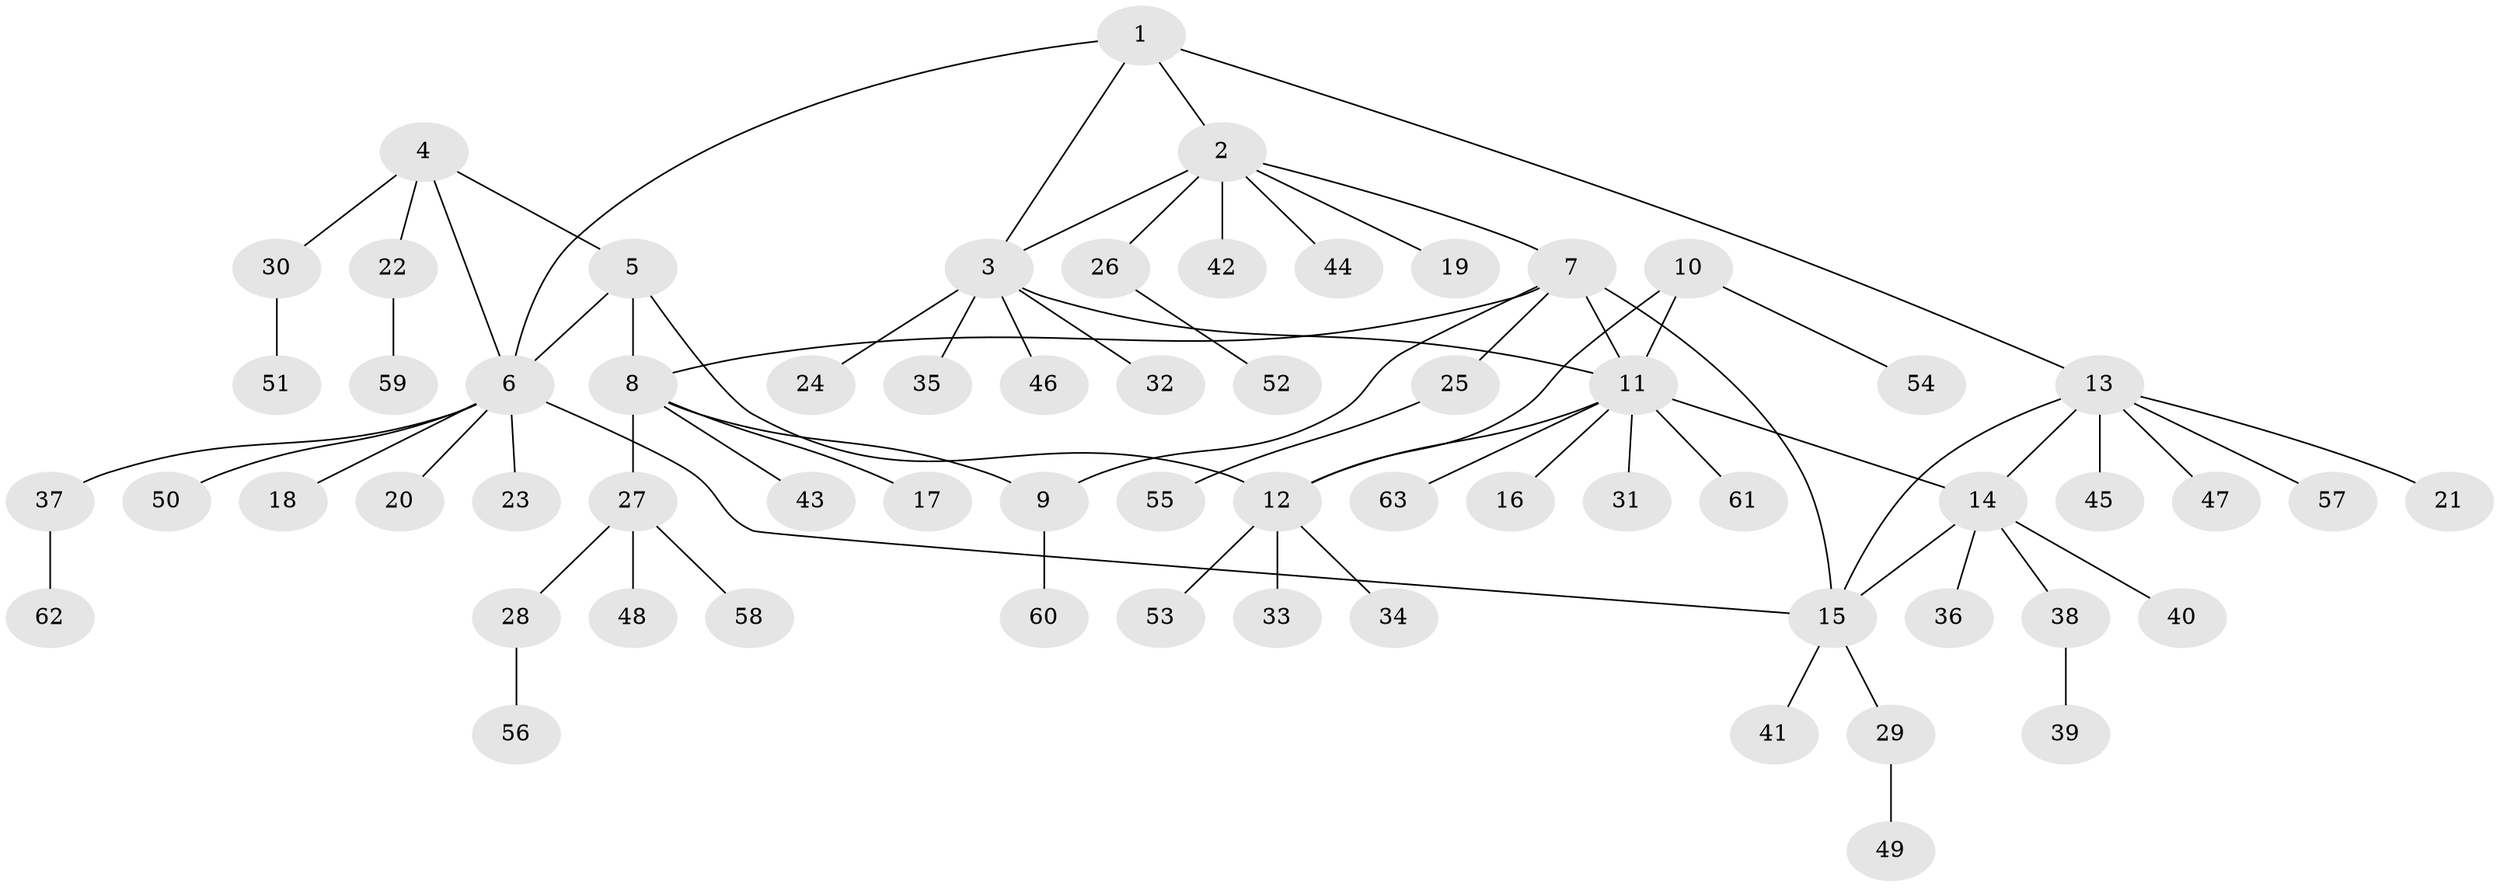 // Generated by graph-tools (version 1.1) at 2025/37/03/09/25 02:37:43]
// undirected, 63 vertices, 73 edges
graph export_dot {
graph [start="1"]
  node [color=gray90,style=filled];
  1;
  2;
  3;
  4;
  5;
  6;
  7;
  8;
  9;
  10;
  11;
  12;
  13;
  14;
  15;
  16;
  17;
  18;
  19;
  20;
  21;
  22;
  23;
  24;
  25;
  26;
  27;
  28;
  29;
  30;
  31;
  32;
  33;
  34;
  35;
  36;
  37;
  38;
  39;
  40;
  41;
  42;
  43;
  44;
  45;
  46;
  47;
  48;
  49;
  50;
  51;
  52;
  53;
  54;
  55;
  56;
  57;
  58;
  59;
  60;
  61;
  62;
  63;
  1 -- 2;
  1 -- 3;
  1 -- 6;
  1 -- 13;
  2 -- 3;
  2 -- 7;
  2 -- 19;
  2 -- 26;
  2 -- 42;
  2 -- 44;
  3 -- 11;
  3 -- 24;
  3 -- 32;
  3 -- 35;
  3 -- 46;
  4 -- 5;
  4 -- 6;
  4 -- 22;
  4 -- 30;
  5 -- 6;
  5 -- 8;
  5 -- 12;
  6 -- 15;
  6 -- 18;
  6 -- 20;
  6 -- 23;
  6 -- 37;
  6 -- 50;
  7 -- 8;
  7 -- 9;
  7 -- 11;
  7 -- 15;
  7 -- 25;
  8 -- 9;
  8 -- 17;
  8 -- 27;
  8 -- 43;
  9 -- 60;
  10 -- 11;
  10 -- 12;
  10 -- 54;
  11 -- 12;
  11 -- 14;
  11 -- 16;
  11 -- 31;
  11 -- 61;
  11 -- 63;
  12 -- 33;
  12 -- 34;
  12 -- 53;
  13 -- 14;
  13 -- 15;
  13 -- 21;
  13 -- 45;
  13 -- 47;
  13 -- 57;
  14 -- 15;
  14 -- 36;
  14 -- 38;
  14 -- 40;
  15 -- 29;
  15 -- 41;
  22 -- 59;
  25 -- 55;
  26 -- 52;
  27 -- 28;
  27 -- 48;
  27 -- 58;
  28 -- 56;
  29 -- 49;
  30 -- 51;
  37 -- 62;
  38 -- 39;
}
